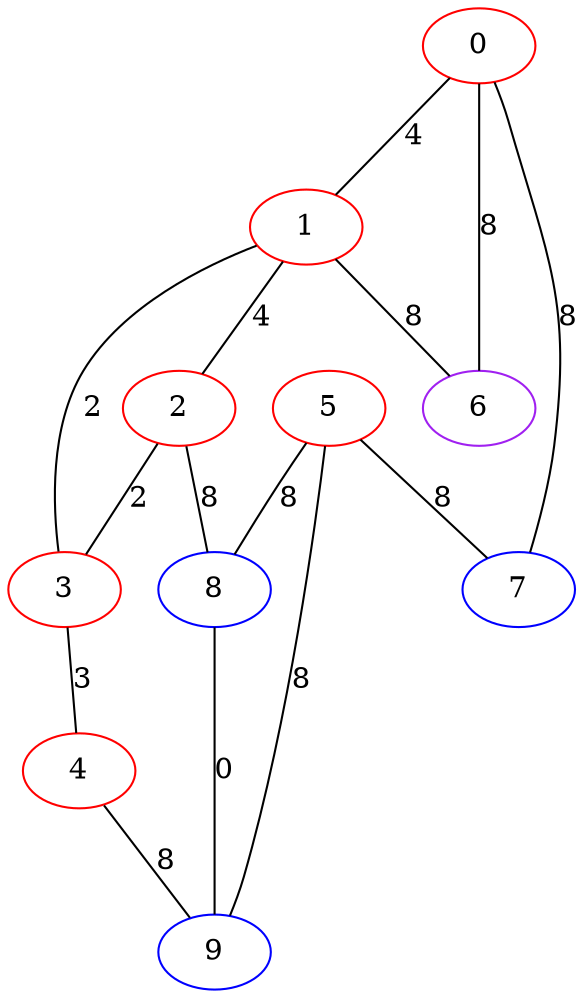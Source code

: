 graph "" {
0 [color=red, weight=1];
1 [color=red, weight=1];
2 [color=red, weight=1];
3 [color=red, weight=1];
4 [color=red, weight=1];
5 [color=red, weight=1];
6 [color=purple, weight=4];
7 [color=blue, weight=3];
8 [color=blue, weight=3];
9 [color=blue, weight=3];
0 -- 1  [key=0, label=4];
0 -- 6  [key=0, label=8];
0 -- 7  [key=0, label=8];
1 -- 2  [key=0, label=4];
1 -- 3  [key=0, label=2];
1 -- 6  [key=0, label=8];
2 -- 8  [key=0, label=8];
2 -- 3  [key=0, label=2];
3 -- 4  [key=0, label=3];
4 -- 9  [key=0, label=8];
5 -- 8  [key=0, label=8];
5 -- 9  [key=0, label=8];
5 -- 7  [key=0, label=8];
8 -- 9  [key=0, label=0];
}
